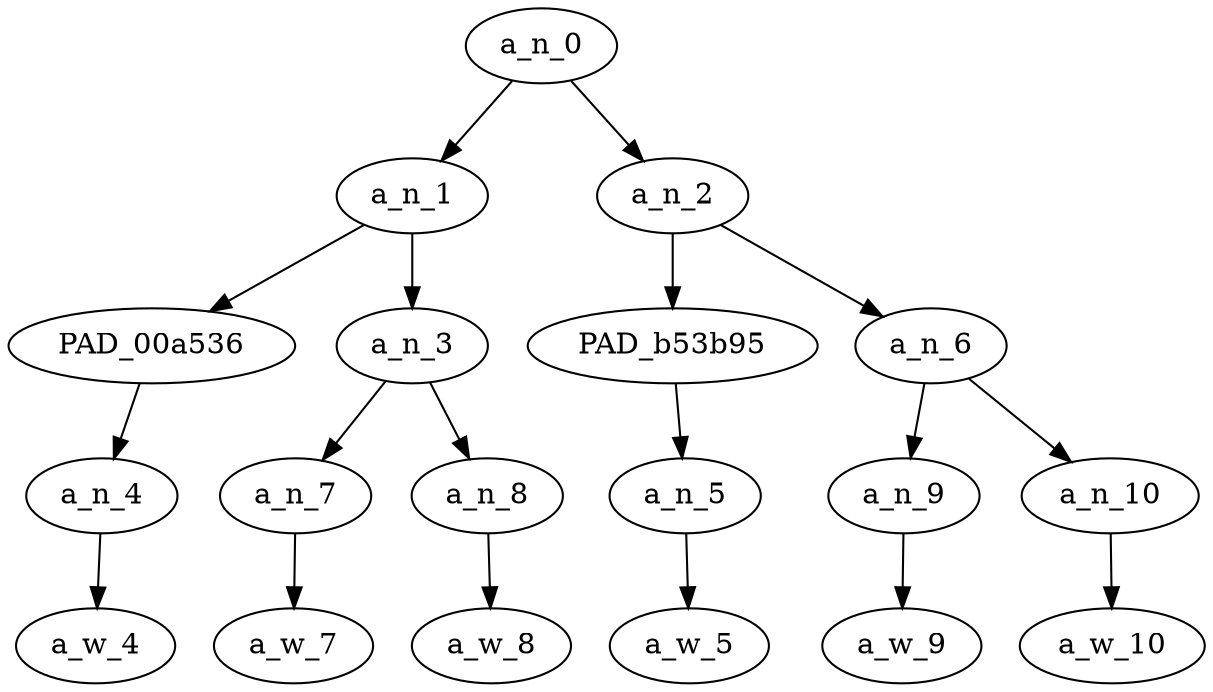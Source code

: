 strict digraph "" {
	a_n_0	[div_dir=1,
		index=0,
		level=4,
		pos="2.5,4!",
		text_span="[0, 1, 2, 3, 4, 5]",
		value=0.99999997];
	a_n_1	[div_dir=1,
		index=0,
		level=3,
		pos="1.25,3!",
		text_span="[0, 1, 2]",
		value=0.43165778];
	a_n_0 -> a_n_1;
	a_n_2	[div_dir=1,
		index=1,
		level=3,
		pos="3.75,3!",
		text_span="[3, 4, 5]",
		value=0.56757602];
	a_n_0 -> a_n_2;
	PAD_00a536	[div_dir=1,
		index=1,
		level=2,
		pos="2.0,2!",
		text_span="[2]",
		value=0.15653441];
	a_n_1 -> PAD_00a536;
	a_n_3	[div_dir=1,
		index=0,
		level=2,
		pos="0.5,2!",
		text_span="[0, 1]",
		value=0.27448093];
	a_n_1 -> a_n_3;
	a_n_4	[div_dir=1,
		index=2,
		level=1,
		pos="2.0,1!",
		text_span="[2]",
		value=0.15653441];
	PAD_00a536 -> a_n_4;
	a_w_4	[div_dir=0,
		index=2,
		level=0,
		pos="2,0!",
		text_span="[2]",
		value=people];
	a_n_4 -> a_w_4;
	a_n_7	[div_dir=1,
		index=0,
		level=1,
		pos="0.0,1!",
		text_span="[0]",
		value=0.13158272];
	a_n_3 -> a_n_7;
	a_n_8	[div_dir=-1,
		index=1,
		level=1,
		pos="1.0,1!",
		text_span="[1]",
		value=0.14243699];
	a_n_3 -> a_n_8;
	a_w_7	[div_dir=0,
		index=0,
		level=0,
		pos="0,0!",
		text_span="[0]",
		value="<number>"];
	a_n_7 -> a_w_7;
	a_w_8	[div_dir=0,
		index=1,
		level=0,
		pos="1,0!",
		text_span="[1]",
		value="<number>1"];
	a_n_8 -> a_w_8;
	PAD_b53b95	[div_dir=1,
		index=2,
		level=2,
		pos="3.0,2!",
		text_span="[3]",
		value=0.11526139];
	a_n_2 -> PAD_b53b95;
	a_n_6	[div_dir=1,
		index=3,
		level=2,
		pos="4.5,2!",
		text_span="[4, 5]",
		value=0.45182436];
	a_n_2 -> a_n_6;
	a_n_5	[div_dir=1,
		index=3,
		level=1,
		pos="3.0,1!",
		text_span="[3]",
		value=0.11526139];
	PAD_b53b95 -> a_n_5;
	a_w_5	[div_dir=0,
		index=3,
		level=0,
		pos="3,0!",
		text_span="[3]",
		value=are];
	a_n_5 -> a_w_5;
	a_n_9	[div_dir=1,
		index=4,
		level=1,
		pos="4.0,1!",
		text_span="[4]",
		value=0.21986642];
	a_n_6 -> a_n_9;
	a_n_10	[div_dir=-1,
		index=5,
		level=1,
		pos="5.0,1!",
		text_span="[5]",
		value=0.23159761];
	a_n_6 -> a_n_10;
	a_w_9	[div_dir=0,
		index=4,
		level=0,
		pos="4,0!",
		text_span="[4]",
		value=removing];
	a_n_9 -> a_w_9;
	a_w_10	[div_dir=0,
		index=5,
		level=0,
		pos="5,0!",
		text_span="[5]",
		value=shoes];
	a_n_10 -> a_w_10;
}
